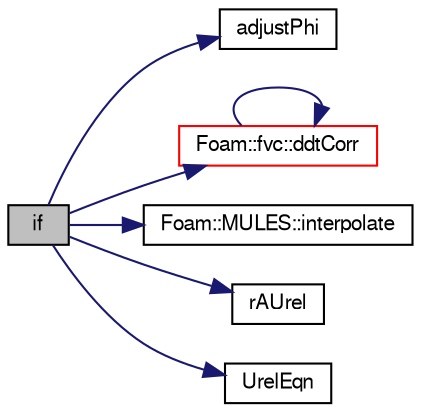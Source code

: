 digraph "if"
{
  bgcolor="transparent";
  edge [fontname="FreeSans",fontsize="10",labelfontname="FreeSans",labelfontsize="10"];
  node [fontname="FreeSans",fontsize="10",shape=record];
  rankdir="LR";
  Node6 [label="if",height=0.2,width=0.4,color="black", fillcolor="grey75", style="filled", fontcolor="black"];
  Node6 -> Node7 [color="midnightblue",fontsize="10",style="solid",fontname="FreeSans"];
  Node7 [label="adjustPhi",height=0.2,width=0.4,color="black",URL="$a38075.html#ac6b67fc0ab6db9e2b5f2cc90bca8e3b2"];
  Node6 -> Node8 [color="midnightblue",fontsize="10",style="solid",fontname="FreeSans"];
  Node8 [label="Foam::fvc::ddtCorr",height=0.2,width=0.4,color="red",URL="$a21134.html#a62752eff998bc6e471deab75616e34d5"];
  Node8 -> Node8 [color="midnightblue",fontsize="10",style="solid",fontname="FreeSans"];
  Node6 -> Node59 [color="midnightblue",fontsize="10",style="solid",fontname="FreeSans"];
  Node59 [label="Foam::MULES::interpolate",height=0.2,width=0.4,color="black",URL="$a21136.html#a4d62f21551985d814104861e7c1d9b4f"];
  Node6 -> Node60 [color="midnightblue",fontsize="10",style="solid",fontname="FreeSans"];
  Node60 [label="rAUrel",height=0.2,width=0.4,color="black",URL="$a38096.html#aa87cae43dbeda6d5d86e1232dd851c3a"];
  Node6 -> Node61 [color="midnightblue",fontsize="10",style="solid",fontname="FreeSans"];
  Node61 [label="UrelEqn",height=0.2,width=0.4,color="black",URL="$a38528.html#a4fff979facfcd05e4c81295de16d8a79"];
}
